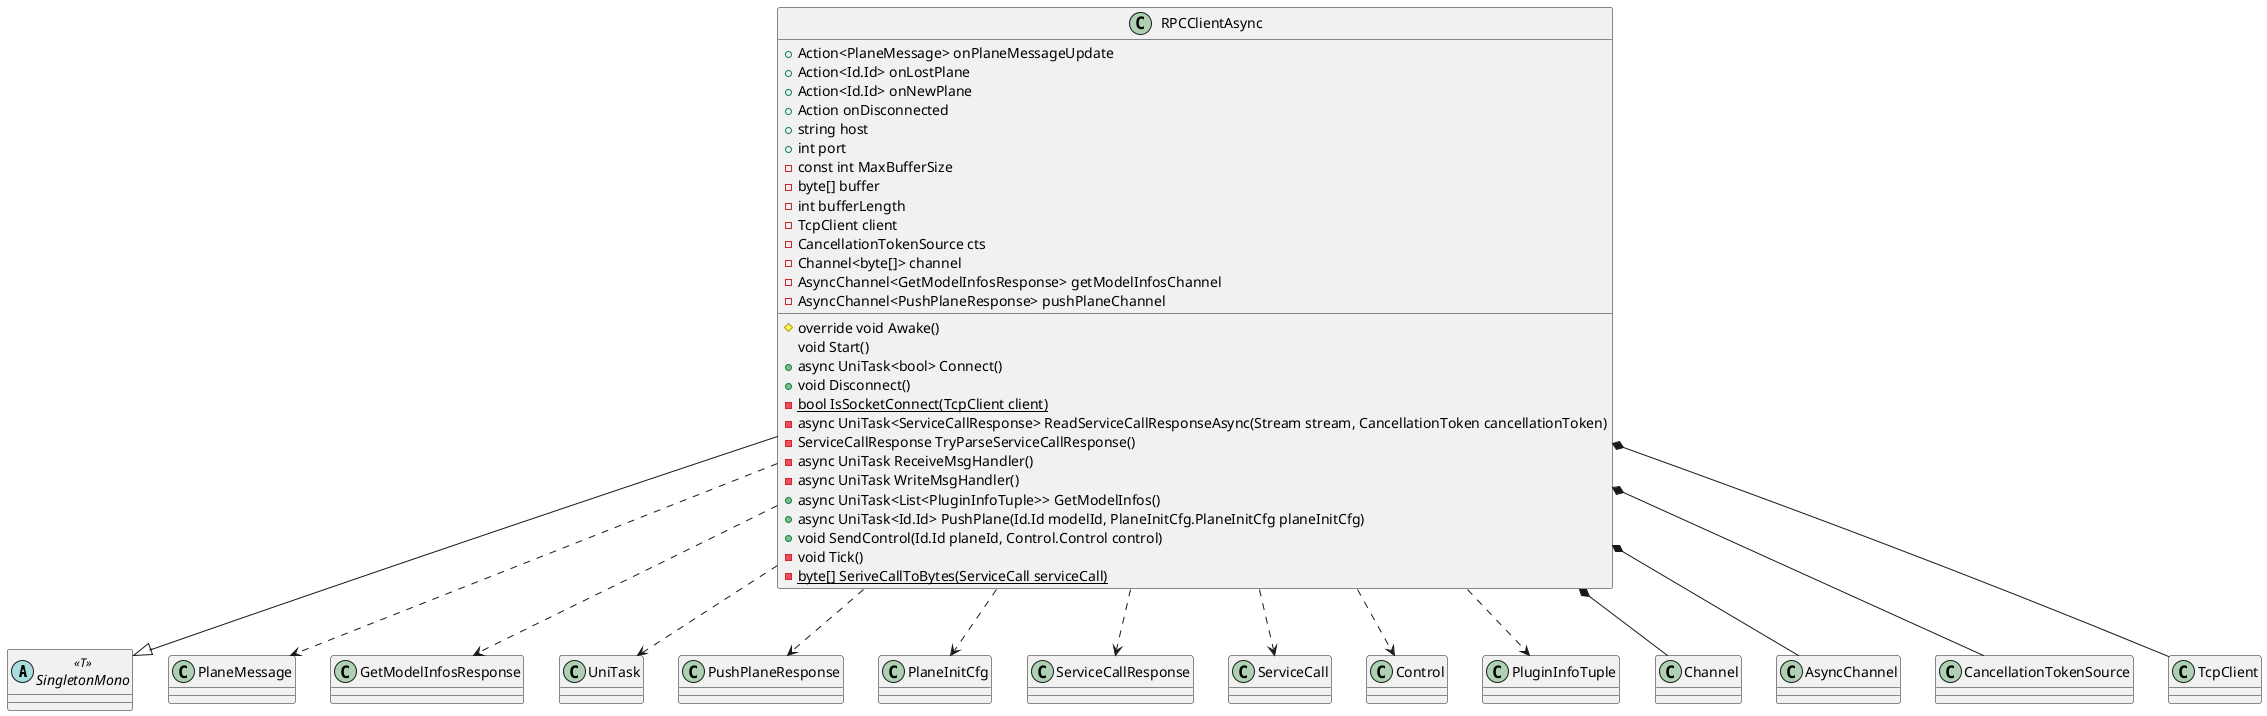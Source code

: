 @startuml rpc_client

abstract class SingletonMono << T >>

RPCClientAsync --|> SingletonMono
RPCClientAsync ..> PlaneMessage
RPCClientAsync ..> GetModelInfosResponse
RPCClientAsync ..> UniTask
RPCClientAsync ..> PushPlaneResponse
RPCClientAsync ..> PlaneInitCfg
RPCClientAsync ..> ServiceCallResponse
RPCClientAsync ..> ServiceCall
RPCClientAsync ..> Control
RPCClientAsync ..> PluginInfoTuple
RPCClientAsync *-- Channel
RPCClientAsync *-- AsyncChannel
RPCClientAsync *-- CancellationTokenSource
RPCClientAsync *-- TcpClient

class RPCClientAsync
{
    +Action<PlaneMessage> onPlaneMessageUpdate
    +Action<Id.Id> onLostPlane
    +Action<Id.Id> onNewPlane
    +Action onDisconnected
    +string host
    +int port
    -const int MaxBufferSize
    -byte[] buffer
    -int bufferLength
    -TcpClient client
    -CancellationTokenSource cts
    -Channel<byte[]> channel
    -AsyncChannel<GetModelInfosResponse> getModelInfosChannel
    -AsyncChannel<PushPlaneResponse> pushPlaneChannel
    
    #override void Awake()
    void Start()
    +async UniTask<bool> Connect()
    +void Disconnect()
    -{static} bool IsSocketConnect(TcpClient client)
    -async UniTask<ServiceCallResponse> ReadServiceCallResponseAsync(Stream stream, CancellationToken cancellationToken)
    -ServiceCallResponse TryParseServiceCallResponse()
    -async UniTask ReceiveMsgHandler()
    -async UniTask WriteMsgHandler()
    +async UniTask<List<PluginInfoTuple>> GetModelInfos()
    +async UniTask<Id.Id> PushPlane(Id.Id modelId, PlaneInitCfg.PlaneInitCfg planeInitCfg)
    +void SendControl(Id.Id planeId, Control.Control control)
    -void Tick()
    -{static} byte[] SeriveCallToBytes(ServiceCall serviceCall)
}

@enduml